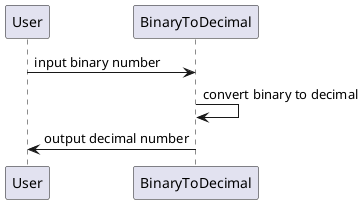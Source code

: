 @startuml
participant "User" as user
participant "BinaryToDecimal" as binaryToDecimal

user -> binaryToDecimal : input binary number
binaryToDecimal -> binaryToDecimal : convert binary to decimal
binaryToDecimal -> user : output decimal number
@enduml
